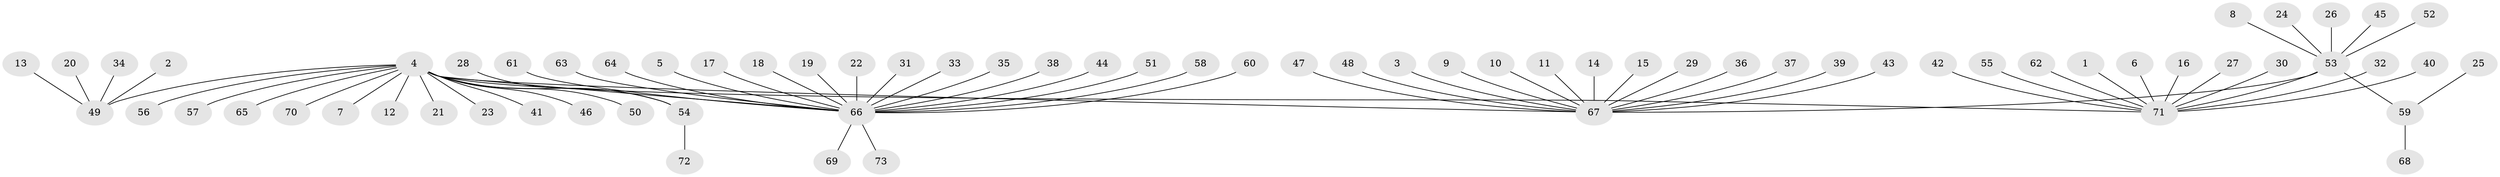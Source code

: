 // original degree distribution, {15: 0.006896551724137931, 6: 0.013793103448275862, 16: 0.006896551724137931, 1: 0.7034482758620689, 12: 0.006896551724137931, 10: 0.006896551724137931, 13: 0.006896551724137931, 18: 0.006896551724137931, 8: 0.006896551724137931, 2: 0.16551724137931034, 4: 0.027586206896551724, 5: 0.006896551724137931, 3: 0.034482758620689655}
// Generated by graph-tools (version 1.1) at 2025/25/03/09/25 03:25:57]
// undirected, 73 vertices, 73 edges
graph export_dot {
graph [start="1"]
  node [color=gray90,style=filled];
  1;
  2;
  3;
  4;
  5;
  6;
  7;
  8;
  9;
  10;
  11;
  12;
  13;
  14;
  15;
  16;
  17;
  18;
  19;
  20;
  21;
  22;
  23;
  24;
  25;
  26;
  27;
  28;
  29;
  30;
  31;
  32;
  33;
  34;
  35;
  36;
  37;
  38;
  39;
  40;
  41;
  42;
  43;
  44;
  45;
  46;
  47;
  48;
  49;
  50;
  51;
  52;
  53;
  54;
  55;
  56;
  57;
  58;
  59;
  60;
  61;
  62;
  63;
  64;
  65;
  66;
  67;
  68;
  69;
  70;
  71;
  72;
  73;
  1 -- 71 [weight=1.0];
  2 -- 49 [weight=1.0];
  3 -- 67 [weight=1.0];
  4 -- 7 [weight=1.0];
  4 -- 12 [weight=1.0];
  4 -- 21 [weight=1.0];
  4 -- 23 [weight=1.0];
  4 -- 41 [weight=1.0];
  4 -- 46 [weight=1.0];
  4 -- 49 [weight=1.0];
  4 -- 50 [weight=1.0];
  4 -- 54 [weight=1.0];
  4 -- 56 [weight=1.0];
  4 -- 57 [weight=1.0];
  4 -- 65 [weight=1.0];
  4 -- 66 [weight=1.0];
  4 -- 67 [weight=1.0];
  4 -- 70 [weight=1.0];
  4 -- 71 [weight=1.0];
  5 -- 66 [weight=1.0];
  6 -- 71 [weight=1.0];
  8 -- 53 [weight=1.0];
  9 -- 67 [weight=1.0];
  10 -- 67 [weight=1.0];
  11 -- 67 [weight=1.0];
  13 -- 49 [weight=1.0];
  14 -- 67 [weight=1.0];
  15 -- 67 [weight=1.0];
  16 -- 71 [weight=1.0];
  17 -- 66 [weight=1.0];
  18 -- 66 [weight=1.0];
  19 -- 66 [weight=1.0];
  20 -- 49 [weight=1.0];
  22 -- 66 [weight=1.0];
  24 -- 53 [weight=1.0];
  25 -- 59 [weight=1.0];
  26 -- 53 [weight=1.0];
  27 -- 71 [weight=1.0];
  28 -- 54 [weight=1.0];
  29 -- 67 [weight=1.0];
  30 -- 71 [weight=1.0];
  31 -- 66 [weight=1.0];
  32 -- 71 [weight=1.0];
  33 -- 66 [weight=1.0];
  34 -- 49 [weight=1.0];
  35 -- 66 [weight=1.0];
  36 -- 67 [weight=1.0];
  37 -- 67 [weight=1.0];
  38 -- 66 [weight=1.0];
  39 -- 67 [weight=1.0];
  40 -- 71 [weight=1.0];
  42 -- 71 [weight=1.0];
  43 -- 67 [weight=1.0];
  44 -- 66 [weight=1.0];
  45 -- 53 [weight=1.0];
  47 -- 67 [weight=1.0];
  48 -- 67 [weight=1.0];
  51 -- 66 [weight=1.0];
  52 -- 53 [weight=1.0];
  53 -- 59 [weight=1.0];
  53 -- 67 [weight=1.0];
  53 -- 71 [weight=1.0];
  54 -- 72 [weight=1.0];
  55 -- 71 [weight=1.0];
  58 -- 66 [weight=1.0];
  59 -- 68 [weight=1.0];
  60 -- 66 [weight=1.0];
  61 -- 66 [weight=1.0];
  62 -- 71 [weight=1.0];
  63 -- 66 [weight=1.0];
  64 -- 66 [weight=1.0];
  66 -- 69 [weight=1.0];
  66 -- 73 [weight=1.0];
}
